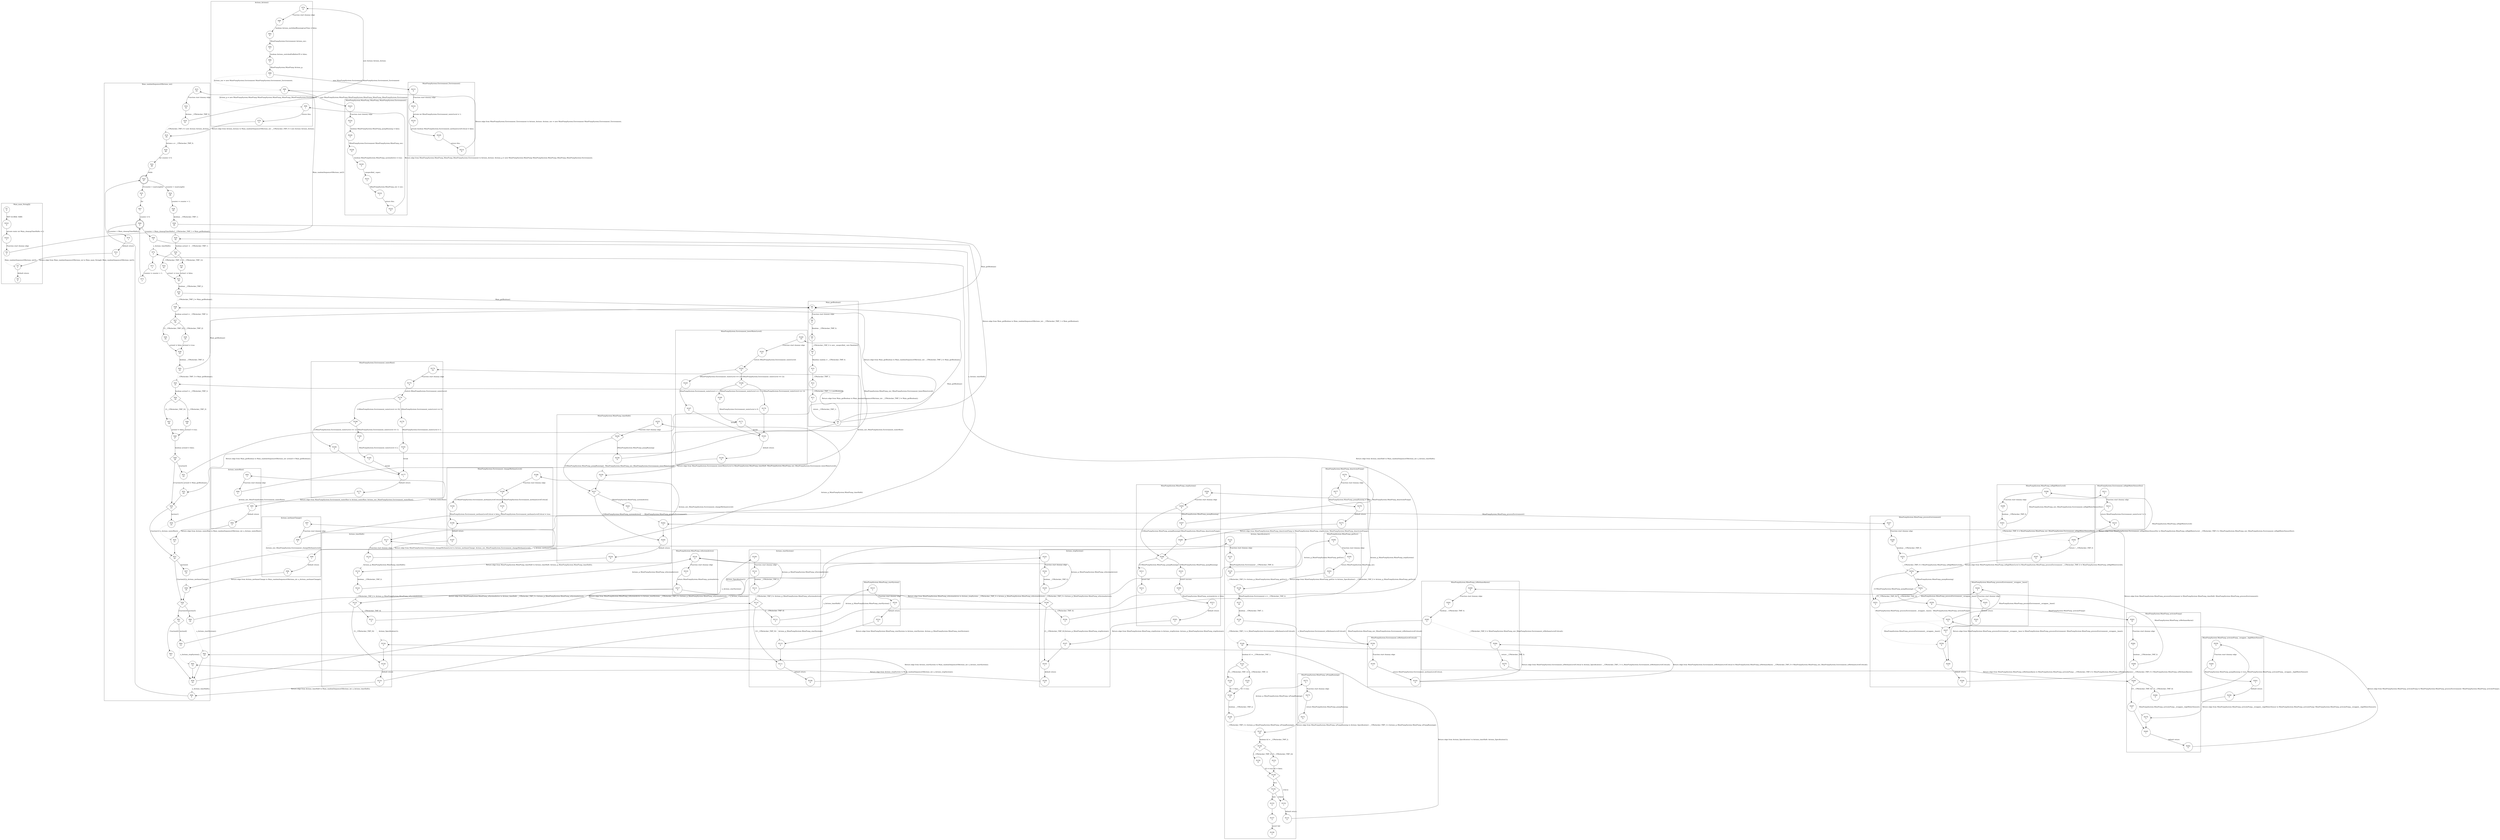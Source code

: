 digraph CFA {
1 [shape="circle" label="N1\n5"]
321 [shape="circle" label="N321\n4"]
322 [shape="circle" label="N322\n3"]
2 [shape="circle" label="N2\n2"]
15 [shape="circle" label="N15\n53"]
16 [shape="circle" label="N16\n52"]
18 [shape="circle" label="N18\n51"]
79 [shape="circle" label="N79\n8"]
80 [shape="circle" label="N80\n7"]
82 [shape="circle" label="N82\n6"]
84 [shape="circle" label="N84\n5"]
86 [shape="circle" label="N86\n4"]
88 [shape="circle" label="N88\n3"]
215 [shape="circle" label="N215\n4"]
216 [shape="circle" label="N216\n3"]
218 [shape="circle" label="N218\n2"]
220 [shape="circle" label="N220\n1"]
214 [shape="circle" label="N214\n0"]
89 [shape="circle" label="N89\n2"]
223 [shape="circle" label="N223\n7"]
224 [shape="circle" label="N224\n6"]
226 [shape="circle" label="N226\n5"]
228 [shape="circle" label="N228\n4"]
230 [shape="circle" label="N230\n3"]
231 [shape="circle" label="N231\n2"]
232 [shape="circle" label="N232\n1"]
222 [shape="circle" label="N222\n0"]
90 [shape="circle" label="N90\n1"]
78 [shape="circle" label="N78\n0"]
19 [shape="circle" label="N19\n50"]
20 [shape="circle" label="N20\n49"]
22 [shape="circle" label="N22\n48"]
23 [shape="doublecircle" label="N23\n47"]
24 [shape="circle" label="N24\n46"]
26 [shape="circle" label="N26\n45"]
28 [shape="circle" label="N28\n44"]
5 [shape="circle" label="N5\n7"]
6 [shape="circle" label="N6\n6"]
8 [shape="circle" label="N8\n5"]
9 [shape="circle" label="N9\n4"]
10 [shape="circle" label="N10\n3"]
12 [shape="circle" label="N12\n2"]
13 [shape="circle" label="N13\n1"]
4 [shape="circle" label="N4\n0"]
52 [shape="circle" label="N52\n24"]
50 [shape="diamond" label="N50\n23"]
54 [shape="circle" label="N54\n22"]
93 [shape="circle" label="N93\n3"]
94 [shape="circle" label="N94\n2"]
174 [shape="circle" label="N174\n10"]
175 [shape="circle" label="N175\n9"]
176 [shape="diamond" label="N176\n8"]
179 [shape="circle" label="N179\n7"]
181 [shape="circle" label="N181\n6"]
177 [shape="circle" label="N177\n1"]
173 [shape="circle" label="N173\n0"]
95 [shape="circle" label="N95\n1"]
92 [shape="circle" label="N92\n0"]
55 [shape="circle" label="N55\n21"]
53 [shape="diamond" label="N53\n20"]
57 [shape="circle" label="N57\n19"]
97 [shape="circle" label="N97\n3"]
98 [shape="circle" label="N98\n2"]
188 [shape="circle" label="N188\n5"]
189 [shape="diamond" label="N189\n4"]
191 [shape="circle" label="N191\n3"]
190 [shape="circle" label="N190\n1"]
187 [shape="circle" label="N187\n0"]
99 [shape="circle" label="N99\n1"]
96 [shape="circle" label="N96\n0"]
58 [shape="circle" label="N58\n18"]
56 [shape="diamond" label="N56\n17"]
60 [shape="circle" label="N60\n16"]
109 [shape="circle" label="N109\n7"]
110 [shape="circle" label="N110\n6"]
113 [shape="circle" label="N113\n5"]
318 [shape="circle" label="N318\n2"]
319 [shape="circle" label="N319\n1"]
317 [shape="circle" label="N317\n0"]
123 [shape="diamond" label="N123\n4"]
121 [shape="circle" label="N121\n3"]
132 [shape="circle" label="N132\n22"]
133 [shape="circle" label="N133\n21"]
135 [shape="circle" label="N135\n20"]
294 [shape="circle" label="N294\n2"]
295 [shape="circle" label="N295\n1"]
293 [shape="circle" label="N293\n0"]
136 [shape="circle" label="N136\n19"]
137 [shape="circle" label="N137\n18"]
139 [shape="circle" label="N139\n17"]
194 [shape="circle" label="N194\n2"]
195 [shape="circle" label="N195\n1"]
193 [shape="circle" label="N193\n0"]
284 [shape="circle" label="N284\n1"]
279 [shape="circle" label="N279\n0"]
269 [shape="diamond" label="N269\n5"]
266 [shape="circle" label="N266\n4"]
259 [shape="circle" label="N259\n3"]
260 [shape="circle" label="N260\n2"]
261 [shape="circle" label="N261\n1"]
258 [shape="circle" label="N258\n0"]
270 [shape="circle" label="N270\n3"]
265 [shape="circle" label="N265\n1"]
262 [shape="circle" label="N262\n0"]
255 [shape="circle" label="N255\n5"]
244 [shape="circle" label="N244\n2"]
245 [shape="circle" label="N245\n1"]
243 [shape="circle" label="N243\n0"]
257 [shape="circle" label="N257\n2"]
249 [shape="circle" label="N249\n1"]
246 [shape="circle" label="N246\n0"]
242 [shape="circle" label="N242\n2"]
240 [shape="circle" label="N240\n1"]
234 [shape="circle" label="N234\n0"]
119 [shape="circle" label="N119\n6"]
122 [shape="circle" label="N122\n5"]
256 [shape="circle" label="N256\n4"]
267 [shape="circle" label="N267\n2"]
140 [shape="circle" label="N140\n16"]
141 [shape="diamond" label="N141\n15"]
143 [shape="circle" label="N143\n14"]
142 [shape="circle" label="N142\n12"]
146 [shape="circle" label="N146\n11"]
272 [shape="circle" label="N272\n2"]
273 [shape="circle" label="N273\n1"]
271 [shape="circle" label="N271\n0"]
147 [shape="circle" label="N147\n10"]
148 [shape="diamond" label="N148\n9"]
150 [shape="circle" label="N150\n8"]
149 [shape="diamond" label="N149\n6"]
154 [shape="diamond" label="N154\n5"]
153 [shape="circle" label="N153\n4"]
157 [shape="circle" label="N157\n3"]
158 [shape="circle" label="N158\n2"]
152 [shape="circle" label="N152\n1"]
131 [shape="circle" label="N131\n0"]
124 [shape="circle" label="N124\n2"]
120 [shape="circle" label="N120\n1"]
116 [shape="circle" label="N116\n0"]
72 [shape="circle" label="N72\n4"]
71 [shape="circle" label="N71\n3"]
73 [shape="circle" label="N73\n2"]
68 [shape="doublecircle" label="N68\n6"]
69 [shape="circle" label="N69\n5"]
117 [shape="circle" label="N117\n8"]
118 [shape="circle" label="N118\n7"]
235 [shape="circle" label="N235\n8"]
236 [shape="diamond" label="N236\n7"]
238 [shape="circle" label="N238\n6"]
160 [shape="circle" label="N160\n10"]
161 [shape="circle" label="N161\n9"]
162 [shape="diamond" label="N162\n8"]
165 [shape="circle" label="N165\n7"]
167 [shape="circle" label="N167\n6"]
163 [shape="circle" label="N163\n1"]
159 [shape="circle" label="N159\n0"]
239 [shape="circle" label="N239\n5"]
237 [shape="diamond" label="N237\n4"]
241 [shape="circle" label="N241\n3"]
247 [shape="circle" label="N247\n11"]
248 [shape="circle" label="N248\n10"]
253 [shape="circle" label="N253\n9"]
298 [shape="circle" label="N298\n4"]
299 [shape="circle" label="N299\n3"]
301 [shape="circle" label="N301\n2"]
211 [shape="circle" label="N211\n2"]
212 [shape="circle" label="N212\n1"]
210 [shape="circle" label="N210\n0"]
302 [shape="circle" label="N302\n1"]
297 [shape="circle" label="N297\n0"]
254 [shape="diamond" label="N254\n8"]
252 [shape="diamond" label="N252\n7"]
250 [shape="circle" label="N250\n6"]
263 [shape="circle" label="N263\n8"]
264 [shape="circle" label="N264\n7"]
268 [shape="circle" label="N268\n6"]
280 [shape="circle" label="N280\n4"]
281 [shape="circle" label="N281\n3"]
283 [shape="circle" label="N283\n2"]
251 [shape="circle" label="N251\n3"]
166 [shape="diamond" label="N166\n5"]
169 [shape="circle" label="N169\n4"]
171 [shape="circle" label="N171\n3"]
170 [shape="circle" label="N170\n2"]
70 [shape="circle" label="N70\n1"]
14 [shape="circle" label="N14\n0"]
3 [shape="circle" label="N3\n1"]
0 [shape="circle" label="N0\n0"]
66 [shape="circle" label="N66\n9"]
151 [shape="circle" label="N151\n7"]
144 [shape="circle" label="N144\n13"]
106 [shape="diamond" label="N106\n4"]
104 [shape="circle" label="N104\n3"]
304 [shape="circle" label="N304\n10"]
305 [shape="diamond" label="N305\n9"]
307 [shape="circle" label="N307\n8"]
276 [shape="circle" label="N276\n3"]
277 [shape="circle" label="N277\n2"]
278 [shape="circle" label="N278\n1"]
275 [shape="circle" label="N275\n0"]
308 [shape="circle" label="N308\n7"]
306 [shape="diamond" label="N306\n6"]
310 [shape="circle" label="N310\n5"]
309 [shape="circle" label="N309\n4"]
313 [shape="circle" label="N313\n3"]
303 [shape="circle" label="N303\n2"]
107 [shape="circle" label="N107\n2"]
103 [shape="circle" label="N103\n1"]
100 [shape="circle" label="N100\n0"]
65 [shape="circle" label="N65\n12"]
59 [shape="circle" label="N59\n10"]
311 [shape="circle" label="N311\n1"]
312 [shape="circle" label="N312\n0"]
114 [shape="diamond" label="N114\n4"]
112 [shape="circle" label="N112\n3"]
315 [shape="circle" label="N315\n2"]
316 [shape="circle" label="N316\n1"]
314 [shape="circle" label="N314\n0"]
115 [shape="circle" label="N115\n2"]
111 [shape="circle" label="N111\n1"]
108 [shape="circle" label="N108\n0"]
62 [shape="circle" label="N62\n15"]
61 [shape="diamond" label="N61\n14"]
64 [shape="circle" label="N64\n13"]
101 [shape="circle" label="N101\n7"]
102 [shape="circle" label="N102\n6"]
105 [shape="circle" label="N105\n5"]
63 [shape="circle" label="N63\n11"]
192 [shape="circle" label="N192\n2"]
180 [shape="diamond" label="N180\n5"]
183 [shape="circle" label="N183\n4"]
185 [shape="circle" label="N185\n3"]
184 [shape="circle" label="N184\n2"]
43 [shape="circle" label="N43\n31"]
44 [shape="diamond" label="N44\n30"]
46 [shape="circle" label="N46\n29"]
45 [shape="circle" label="N45\n27"]
49 [shape="diamond" label="N49\n26"]
51 [shape="circle" label="N51\n25"]
47 [shape="circle" label="N47\n28"]
36 [shape="circle" label="N36\n37"]
37 [shape="diamond" label="N37\n36"]
39 [shape="circle" label="N39\n35"]
38 [shape="circle" label="N38\n33"]
42 [shape="circle" label="N42\n32"]
40 [shape="circle" label="N40\n34"]
29 [shape="circle" label="N29\n43"]
30 [shape="diamond" label="N30\n42"]
32 [shape="circle" label="N32\n41"]
31 [shape="circle" label="N31\n39"]
35 [shape="circle" label="N35\n38"]
33 [shape="circle" label="N33\n40"]
25 [shape="circle" label="N25\n8"]
67 [shape="circle" label="N67\n7"]
node [shape="circle"]
subgraph cluster_Actions_Actions {
label="Actions_Actions()"
79 -> 80 [label="Function start dummy edge"]
80 -> 82 [label=" boolean Actions_methAndRunningLastTime = false;"]
82 -> 84 [label=" MinePumpSystem.Environment Actions_env;"]
84 -> 86 [label=" boolean Actions_switchedOnBeforeTS = false;"]
86 -> 88 [label=" MinePumpSystem.MinePump Actions_p;"]
88 -> 89 [label="Actions_env = new MinePumpSystem.Environment MinePumpSystem.Environment_Environment;" style="dotted" arrowhead="empty"]
89 -> 90 [label="Actions_p = new MinePumpSystem.MinePump MinePumpSystem.MinePump_MinePump_MinePumpSystem.Environment;" style="dotted" arrowhead="empty"]
90 -> 78 [label="return this;"]}
subgraph cluster_Actions_Specification1 {
label="Actions_Specification1()"
132 -> 133 [label="Function start dummy edge"]
133 -> 135 [label="MinePumpSystem.Environment __CPAchecker_TMP_0;"]
135 -> 136 [label="__CPAchecker_TMP_0 = Actions_p_MinePumpSystem.MinePump_getEnv();" style="dotted" arrowhead="empty"]
136 -> 137 [label="MinePumpSystem.Environment e = __CPAchecker_TMP_0;"]
137 -> 139 [label="boolean __CPAchecker_TMP_1;"]
139 -> 140 [label="__CPAchecker_TMP_1 = e_MinePumpSystem.Environment_isMethaneLevelCritical();" style="dotted" arrowhead="empty"]
140 -> 141 [label="boolean b1 = __CPAchecker_TMP_1;"]
141 -> 144 [label="[!(__CPAchecker_TMP_1)]"]
141 -> 143 [label="[__CPAchecker_TMP_1]"]
143 -> 142 [label="b1 = true;"]
142 -> 146 [label="boolean __CPAchecker_TMP_2;"]
146 -> 147 [label="__CPAchecker_TMP_2 = Actions_p_MinePumpSystem.MinePump_isPumpRunning();" style="dotted" arrowhead="empty"]
147 -> 148 [label="boolean b2 = __CPAchecker_TMP_2;"]
148 -> 151 [label="[!(__CPAchecker_TMP_2)]"]
148 -> 150 [label="[__CPAchecker_TMP_2]"]
150 -> 149 [label="b2 = true;"]
149 -> 152 [label="[!(b1)]"]
149 -> 154 [label="[b1]"]
154 -> 152 [label="[!(b2)]"]
154 -> 153 [label="[b2]"]
153 -> 157 [label=""]
157 -> 158 [label="assert fail"]
152 -> 131 [label="default return"]
151 -> 149 [label="b2 = false;"]
144 -> 142 [label="b1 = false;"]}
subgraph cluster_Actions_getSystemState {
label="Actions_getSystemState()"
}
subgraph cluster_Actions_methaneChange {
label="Actions_methaneChange()"
97 -> 98 [label="Function start dummy edge"]
98 -> 99 [label="Actions_env_MinePumpSystem.Environment_changeMethaneLevel();" style="dotted" arrowhead="empty"]
99 -> 96 [label="default return"]}
subgraph cluster_Actions_startSystem {
label="Actions_startSystem()"
109 -> 110 [label="Function start dummy edge"]
110 -> 113 [label="boolean __CPAchecker_TMP_0;"]
113 -> 114 [label="__CPAchecker_TMP_0 = Actions_p_MinePumpSystem.MinePump_isSystemActive();" style="dotted" arrowhead="empty"]
114 -> 111 [label="[!(!__CPAchecker_TMP_0)]"]
114 -> 112 [label="[!__CPAchecker_TMP_0]"]
112 -> 115 [label="Actions_p_MinePumpSystem.MinePump_startSystem();" style="dotted" arrowhead="empty"]
115 -> 111 [label=""]
111 -> 108 [label="default return"]}
subgraph cluster_Actions_stopSystem {
label="Actions_stopSystem()"
106 -> 103 [label="[!(__CPAchecker_TMP_0)]"]
106 -> 104 [label="[__CPAchecker_TMP_0]"]
104 -> 107 [label="Actions_p_MinePumpSystem.MinePump_stopSystem();" style="dotted" arrowhead="empty"]
107 -> 103 [label=""]
103 -> 100 [label="default return"]
101 -> 102 [label="Function start dummy edge"]
102 -> 105 [label="boolean __CPAchecker_TMP_0;"]
105 -> 106 [label="__CPAchecker_TMP_0 = Actions_p_MinePumpSystem.MinePump_isSystemActive();" style="dotted" arrowhead="empty"]}
subgraph cluster_Actions_timeShift {
label="Actions_timeShift()"
123 -> 120 [label="[!(__CPAchecker_TMP_0)]"]
123 -> 121 [label="[__CPAchecker_TMP_0]"]
121 -> 124 [label="Actions_Specification1();" style="dotted" arrowhead="empty"]
119 -> 122 [label="boolean __CPAchecker_TMP_0;"]
122 -> 123 [label="__CPAchecker_TMP_0 = Actions_p_MinePumpSystem.MinePump_isSystemActive();" style="dotted" arrowhead="empty"]
124 -> 120 [label=""]
120 -> 116 [label="default return"]
117 -> 118 [label="Function start dummy edge"]
118 -> 119 [label="Actions_p_MinePumpSystem.MinePump_timeShift();" style="dotted" arrowhead="empty"]}
subgraph cluster_Actions_waterRise {
label="Actions_waterRise()"
93 -> 94 [label="Function start dummy edge"]
94 -> 95 [label="Actions_env_MinePumpSystem.Environment_waterRise();" style="dotted" arrowhead="empty"]
95 -> 92 [label="default return"]}
subgraph cluster_Main_Main {
label="Main_Main()"
}
subgraph cluster_Main_getBoolean {
label="Main_getBoolean()"
5 -> 6 [label="Function start dummy edge"]
6 -> 8 [label="Random __CPAchecker_TMP_0;"]
8 -> 9 [label="__CPAchecker_TMP_0 = new _unspecified_ new Random();"]
9 -> 10 [label="Random random = __CPAchecker_TMP_0;"]
10 -> 12 [label="__CPAchecker_TMP_1;"]
12 -> 13 [label="__CPAchecker_TMP_1 = nextBoolean();"]
13 -> 4 [label="return __CPAchecker_TMP_1;"]}
subgraph cluster_Main_main_String_array {
label="Main_main_String[]()"
1 -> 321 [label="INIT GLOBAL VARS"]
321 -> 322 [label="private static int Main_cleanupTimeShifts = 2;"]
322 -> 2 [label="Function start dummy edge"]
2 -> 3 [label="Main_randomSequenceOfActions_int(3);" style="dotted" arrowhead="empty"]
3 -> 0 [label="default return"]}
subgraph cluster_Main_randomSequenceOfActions_int {
label="Main_randomSequenceOfActions_int()"
15 -> 16 [label="Function start dummy edge"]
16 -> 18 [label="Actions __CPAchecker_TMP_0;"]
18 -> 19 [label="__CPAchecker_TMP_0 = new Actions Actions_Actions;" style="dotted" arrowhead="empty"]
19 -> 20 [label="Actions a = __CPAchecker_TMP_0;"]
20 -> 22 [label="int counter = 0;"]
22 -> 23 [label="while"]
23 -> 25 [label="[!(counter < maxLength)]"]
23 -> 24 [label="[counter < maxLength]"]
24 -> 26 [label="counter = counter + 1;"]
26 -> 28 [label="boolean __CPAchecker_TMP_1;"]
28 -> 29 [label="__CPAchecker_TMP_1 = Main_getBoolean();" style="dotted" arrowhead="empty"]
52 -> 50 [label=""]
50 -> 53 [label="[!(action1)]"]
50 -> 54 [label="[action1]"]
54 -> 55 [label="a_Actions_waterRise();" style="dotted" arrowhead="empty"]
55 -> 53 [label=""]
53 -> 56 [label="[!(action2)]"]
53 -> 57 [label="[action2]"]
57 -> 58 [label="a_Actions_methaneChange();" style="dotted" arrowhead="empty"]
58 -> 56 [label=""]
56 -> 61 [label="[!(action3)]"]
56 -> 60 [label="[action3]"]
60 -> 62 [label="a_Actions_startSystem();" style="dotted" arrowhead="empty"]
72 -> 71 [label=""]
71 -> 73 [label="counter = counter + 1;"]
73 -> 68 [label=""]
68 -> 70 [label="[!(counter < Main_cleanupTimeShifts)]"]
68 -> 69 [label="[counter < Main_cleanupTimeShifts]"]
69 -> 72 [label="a_Actions_timeShift();" style="dotted" arrowhead="empty"]
70 -> 14 [label="default return"]
66 -> 23 [label=""]
65 -> 59 [label=""]
59 -> 66 [label="a_Actions_timeShift();" style="dotted" arrowhead="empty"]
62 -> 59 [label=""]
61 -> 63 [label="[!(action4)]"]
61 -> 64 [label="[action4]"]
64 -> 65 [label="a_Actions_stopSystem();" style="dotted" arrowhead="empty"]
63 -> 59 [label=""]
43 -> 44 [label="boolean action3 = __CPAchecker_TMP_3;"]
44 -> 47 [label="[!(__CPAchecker_TMP_3)]"]
44 -> 46 [label="[__CPAchecker_TMP_3]"]
46 -> 45 [label="action3 = true;"]
45 -> 49 [label="boolean action4 = false;"]
49 -> 50 [label="[!(!action3)]"]
49 -> 51 [label="[!action3]"]
51 -> 52 [label="action4 = Main_getBoolean();" style="dotted" arrowhead="empty"]
47 -> 45 [label="action3 = false;"]
36 -> 37 [label="boolean action2 = __CPAchecker_TMP_2;"]
37 -> 40 [label="[!(__CPAchecker_TMP_2)]"]
37 -> 39 [label="[__CPAchecker_TMP_2]"]
39 -> 38 [label="action2 = true;"]
38 -> 42 [label="boolean __CPAchecker_TMP_3;"]
42 -> 43 [label="__CPAchecker_TMP_3 = Main_getBoolean();" style="dotted" arrowhead="empty"]
40 -> 38 [label="action2 = false;"]
29 -> 30 [label="boolean action1 = __CPAchecker_TMP_1;"]
30 -> 33 [label="[!(__CPAchecker_TMP_1)]"]
30 -> 32 [label="[__CPAchecker_TMP_1]"]
32 -> 31 [label="action1 = true;"]
31 -> 35 [label="boolean __CPAchecker_TMP_2;"]
35 -> 36 [label="__CPAchecker_TMP_2 = Main_getBoolean();" style="dotted" arrowhead="empty"]
33 -> 31 [label="action1 = false;"]
25 -> 67 [label="for"]
67 -> 68 [label="counter = 0;"]}
subgraph cluster_MinePumpSystem_Environment_Environment {
label="MinePumpSystem.Environment_Environment()"
215 -> 216 [label="Function start dummy edge"]
216 -> 218 [label="private int MinePumpSystem.Environment_waterLevel = 1;"]
218 -> 220 [label="private boolean MinePumpSystem.Environment_methaneLevelCritical = false;"]
220 -> 214 [label="return this;"]}
subgraph cluster_MinePumpSystem_Environment_changeMethaneLevel {
label="MinePumpSystem.Environment_changeMethaneLevel()"
188 -> 189 [label="Function start dummy edge"]
189 -> 192 [label="[!(!MinePumpSystem.Environment_methaneLevelCritical)]"]
189 -> 191 [label="[!MinePumpSystem.Environment_methaneLevelCritical]"]
191 -> 190 [label="MinePumpSystem.Environment_methaneLevelCritical = true;"]
190 -> 187 [label="default return"]
192 -> 190 [label="MinePumpSystem.Environment_methaneLevelCritical = false;"]}
subgraph cluster_MinePumpSystem_Environment_getWaterLevel {
label="MinePumpSystem.Environment_getWaterLevel()"
}
subgraph cluster_MinePumpSystem_Environment_isHighWaterSensorDry {
label="MinePumpSystem.Environment_isHighWaterSensorDry()"
211 -> 212 [label="Function start dummy edge"]
212 -> 210 [label="return MinePumpSystem.Environment_waterLevel != 2;"]}
subgraph cluster_MinePumpSystem_Environment_isLowWaterSensorDry {
label="MinePumpSystem.Environment_isLowWaterSensorDry()"
}
subgraph cluster_MinePumpSystem_Environment_isMethaneLevelCritical {
label="MinePumpSystem.Environment_isMethaneLevelCritical()"
194 -> 195 [label="Function start dummy edge"]
195 -> 193 [label="return MinePumpSystem.Environment_methaneLevelCritical;"]}
subgraph cluster_MinePumpSystem_Environment_lowerWaterLevel {
label="MinePumpSystem.Environment_lowerWaterLevel()"
160 -> 161 [label="Function start dummy edge"]
161 -> 162 [label="switch (MinePumpSystem.Environment_waterLevel)"]
162 -> 166 [label="[!(MinePumpSystem.Environment_waterLevel == 2)]"]
162 -> 165 [label="[MinePumpSystem.Environment_waterLevel == 2]"]
165 -> 167 [label="MinePumpSystem.Environment_waterLevel = 1;"]
167 -> 163 [label="break"]
163 -> 159 [label="default return"]
166 -> 170 [label="[!(MinePumpSystem.Environment_waterLevel == 1)]"]
166 -> 169 [label="[MinePumpSystem.Environment_waterLevel == 1]"]
169 -> 171 [label="MinePumpSystem.Environment_waterLevel = 0;"]
171 -> 163 [label="break"]
170 -> 163 [label=""]}
subgraph cluster_MinePumpSystem_Environment_toString {
label="MinePumpSystem.Environment_toString()"
}
subgraph cluster_MinePumpSystem_Environment_waterRise {
label="MinePumpSystem.Environment_waterRise()"
174 -> 175 [label="Function start dummy edge"]
175 -> 176 [label="switch (MinePumpSystem.Environment_waterLevel)"]
176 -> 180 [label="[!(MinePumpSystem.Environment_waterLevel == 0)]"]
176 -> 179 [label="[MinePumpSystem.Environment_waterLevel == 0]"]
179 -> 181 [label="MinePumpSystem.Environment_waterLevel = 1;"]
181 -> 177 [label="break"]
177 -> 173 [label="default return"]
180 -> 184 [label="[!(MinePumpSystem.Environment_waterLevel == 1)]"]
180 -> 183 [label="[MinePumpSystem.Environment_waterLevel == 1]"]
183 -> 185 [label="MinePumpSystem.Environment_waterLevel = 2;"]
185 -> 177 [label="break"]
184 -> 177 [label=""]}
subgraph cluster_MinePumpSystem_MinePump_MinePump_MinePumpSystem_Environment {
label="MinePumpSystem.MinePump_MinePump_MinePumpSystem.Environment()"
223 -> 224 [label="Function start dummy edge"]
224 -> 226 [label=" boolean MinePumpSystem.MinePump_pumpRunning = false;"]
226 -> 228 [label=" MinePumpSystem.Environment MinePumpSystem.MinePump_env;"]
228 -> 230 [label=" boolean MinePumpSystem.MinePump_systemActive = true;"]
230 -> 231 [label="_unspecified_ super;"]
231 -> 232 [label="MinePumpSystem.MinePump_env = env;"]
232 -> 222 [label="return this;"]}
subgraph cluster_MinePumpSystem_MinePump_activatePump {
label="MinePumpSystem.MinePump_activatePump()"
269 -> 267 [label="[!(!__CPAchecker_TMP_0)]"]
269 -> 266 [label="[!__CPAchecker_TMP_0]"]
266 -> 270 [label="MinePumpSystem.MinePump_activatePump__wrappee__highWaterSensor();" style="dotted" arrowhead="empty"]
270 -> 265 [label=""]
265 -> 262 [label="default return"]
267 -> 265 [label=""]
263 -> 264 [label="Function start dummy edge"]
264 -> 268 [label="boolean __CPAchecker_TMP_0;"]
268 -> 269 [label="__CPAchecker_TMP_0 = MinePumpSystem.MinePump_isMethaneAlarm();" style="dotted" arrowhead="empty"]}
subgraph cluster_MinePumpSystem_MinePump_activatePump__wrappee__highWaterSensor {
label="MinePumpSystem.MinePump_activatePump__wrappee__highWaterSensor()"
259 -> 260 [label="Function start dummy edge"]
260 -> 261 [label="MinePumpSystem.MinePump_pumpRunning = true;"]
261 -> 258 [label="default return"]}
subgraph cluster_MinePumpSystem_MinePump_deactivatePump {
label="MinePumpSystem.MinePump_deactivatePump()"
276 -> 277 [label="Function start dummy edge"]
277 -> 278 [label="MinePumpSystem.MinePump_pumpRunning = false;"]
278 -> 275 [label="default return"]}
subgraph cluster_MinePumpSystem_MinePump_getEnv {
label="MinePumpSystem.MinePump_getEnv()"
294 -> 295 [label="Function start dummy edge"]
295 -> 293 [label="return MinePumpSystem.MinePump_env;"]}
subgraph cluster_MinePumpSystem_MinePump_isHighWaterLevel {
label="MinePumpSystem.MinePump_isHighWaterLevel()"
298 -> 299 [label="Function start dummy edge"]
299 -> 301 [label="boolean __CPAchecker_TMP_0;"]
301 -> 302 [label="__CPAchecker_TMP_0 = MinePumpSystem.MinePump_env_MinePumpSystem.Environment_isHighWaterSensorDry();" style="dotted" arrowhead="empty"]
302 -> 297 [label="return !__CPAchecker_TMP_0;"]}
subgraph cluster_MinePumpSystem_MinePump_isMethaneAlarm {
label="MinePumpSystem.MinePump_isMethaneAlarm()"
284 -> 279 [label="return __CPAchecker_TMP_0;"]
280 -> 281 [label="Function start dummy edge"]
281 -> 283 [label="boolean __CPAchecker_TMP_0;"]
283 -> 284 [label="__CPAchecker_TMP_0 = MinePumpSystem.MinePump_env_MinePumpSystem.Environment_isMethaneLevelCritical();" style="dotted" arrowhead="empty"]}
subgraph cluster_MinePumpSystem_MinePump_isPumpRunning {
label="MinePumpSystem.MinePump_isPumpRunning()"
272 -> 273 [label="Function start dummy edge"]
273 -> 271 [label="return MinePumpSystem.MinePump_pumpRunning;"]}
subgraph cluster_MinePumpSystem_MinePump_isSystemActive {
label="MinePumpSystem.MinePump_isSystemActive()"
318 -> 319 [label="Function start dummy edge"]
319 -> 317 [label="return MinePumpSystem.MinePump_systemActive;"]}
subgraph cluster_MinePumpSystem_MinePump_processEnvironment {
label="MinePumpSystem.MinePump_processEnvironment()"
255 -> 256 [label="MinePumpSystem.MinePump_processEnvironment__wrappee__base();" style="dotted" arrowhead="empty"]
257 -> 249 [label=""]
249 -> 246 [label="default return"]
256 -> 249 [label=""]
247 -> 248 [label="Function start dummy edge"]
248 -> 253 [label="boolean __CPAchecker_TMP_0;"]
253 -> 254 [label="__CPAchecker_TMP_0 = MinePumpSystem.MinePump_isHighWaterLevel();" style="dotted" arrowhead="empty"]
254 -> 251 [label="[!(!MinePumpSystem.MinePump_pumpRunning)]"]
254 -> 252 [label="[!MinePumpSystem.MinePump_pumpRunning]"]
252 -> 251 [label="[!(__CPAchecker_TMP_0)]"]
252 -> 250 [label="[__CPAchecker_TMP_0]"]
250 -> 255 [label="MinePumpSystem.MinePump_activatePump();" style="dotted" arrowhead="empty"]
251 -> 257 [label="MinePumpSystem.MinePump_processEnvironment__wrappee__base();" style="dotted" arrowhead="empty"]}
subgraph cluster_MinePumpSystem_MinePump_processEnvironment__wrappee__base {
label="MinePumpSystem.MinePump_processEnvironment__wrappee__base()"
244 -> 245 [label="Function start dummy edge"]
245 -> 243 [label="default return"]}
subgraph cluster_MinePumpSystem_MinePump_startSystem {
label="MinePumpSystem.MinePump_startSystem()"
315 -> 316 [label="Function start dummy edge"]
316 -> 314 [label="default return"]}
subgraph cluster_MinePumpSystem_MinePump_stopSystem {
label="MinePumpSystem.MinePump_stopSystem()"
304 -> 305 [label="Function start dummy edge"]
305 -> 306 [label="[!(MinePumpSystem.MinePump_pumpRunning)]"]
305 -> 307 [label="[MinePumpSystem.MinePump_pumpRunning]"]
307 -> 308 [label="MinePumpSystem.MinePump_deactivatePump();" style="dotted" arrowhead="empty"]
308 -> 306 [label=""]
306 -> 311 [label="[!(!MinePumpSystem.MinePump_pumpRunning)]"]
306 -> 310 [label="[!MinePumpSystem.MinePump_pumpRunning]"]
310 -> 309 [label="assert success"]
309 -> 313 [label="MinePumpSystem.MinePump_systemActive = false;"]
313 -> 303 [label="default return"]
311 -> 312 [label="assert fail"]}
subgraph cluster_MinePumpSystem_MinePump_timeShift {
label="MinePumpSystem.MinePump_timeShift()"
242 -> 240 [label=""]
240 -> 234 [label="default return"]
235 -> 236 [label="Function start dummy edge"]
236 -> 237 [label="[!(MinePumpSystem.MinePump_pumpRunning)]"]
236 -> 238 [label="[MinePumpSystem.MinePump_pumpRunning]"]
238 -> 239 [label="MinePumpSystem.MinePump_env_MinePumpSystem.Environment_lowerWaterLevel();" style="dotted" arrowhead="empty"]
239 -> 237 [label=""]
237 -> 240 [label="[!(MinePumpSystem.MinePump_systemActive)]"]
237 -> 241 [label="[MinePumpSystem.MinePump_systemActive]"]
241 -> 242 [label="MinePumpSystem.MinePump_processEnvironment();" style="dotted" arrowhead="empty"]}
subgraph cluster_MinePumpSystem_MinePump_toString {
label="MinePumpSystem.MinePump_toString()"
}
2 -> 15 [label="Main_randomSequenceOfActions_int(3)"]
18 -> 79 [label="new Actions Actions_Actions"]
88 -> 215 [label="new MinePumpSystem.Environment MinePumpSystem.Environment_Environment"]
214 -> 89 [label="Return edge from MinePumpSystem.Environment_Environment to Actions_Actions: Actions_env = new MinePumpSystem.Environment MinePumpSystem.Environment_Environment;"]
89 -> 223 [label="new MinePumpSystem.MinePump MinePumpSystem.MinePump_MinePump_MinePumpSystem.Environment"]
222 -> 90 [label="Return edge from MinePumpSystem.MinePump_MinePump_MinePumpSystem.Environment to Actions_Actions: Actions_p = new MinePumpSystem.MinePump MinePumpSystem.MinePump_MinePump_MinePumpSystem.Environment;"]
78 -> 19 [label="Return edge from Actions_Actions to Main_randomSequenceOfActions_int: __CPAchecker_TMP_0 = new Actions Actions_Actions;"]
28 -> 5 [label="Main_getBoolean()"]
4 -> 29 [label="Return edge from Main_getBoolean to Main_randomSequenceOfActions_int: __CPAchecker_TMP_1 = Main_getBoolean();"]
4 -> 36 [label="Return edge from Main_getBoolean to Main_randomSequenceOfActions_int: __CPAchecker_TMP_2 = Main_getBoolean();"]
4 -> 43 [label="Return edge from Main_getBoolean to Main_randomSequenceOfActions_int: __CPAchecker_TMP_3 = Main_getBoolean();"]
4 -> 52 [label="Return edge from Main_getBoolean to Main_randomSequenceOfActions_int: action4 = Main_getBoolean();"]
54 -> 93 [label="a_Actions_waterRise()"]
94 -> 174 [label="Actions_env_MinePumpSystem.Environment_waterRise()"]
173 -> 95 [label="Return edge from MinePumpSystem.Environment_waterRise to Actions_waterRise: Actions_env_MinePumpSystem.Environment_waterRise();"]
92 -> 55 [label="Return edge from Actions_waterRise to Main_randomSequenceOfActions_int: a_Actions_waterRise();"]
57 -> 97 [label="a_Actions_methaneChange()"]
98 -> 188 [label="Actions_env_MinePumpSystem.Environment_changeMethaneLevel()"]
187 -> 99 [label="Return edge from MinePumpSystem.Environment_changeMethaneLevel to Actions_methaneChange: Actions_env_MinePumpSystem.Environment_changeMethaneLevel();"]
96 -> 58 [label="Return edge from Actions_methaneChange to Main_randomSequenceOfActions_int: a_Actions_methaneChange();"]
60 -> 109 [label="a_Actions_startSystem()"]
113 -> 318 [label="Actions_p_MinePumpSystem.MinePump_isSystemActive()"]
317 -> 114 [label="Return edge from MinePumpSystem.MinePump_isSystemActive to Actions_startSystem: __CPAchecker_TMP_0 = Actions_p_MinePumpSystem.MinePump_isSystemActive();"]
317 -> 106 [label="Return edge from MinePumpSystem.MinePump_isSystemActive to Actions_stopSystem: __CPAchecker_TMP_0 = Actions_p_MinePumpSystem.MinePump_isSystemActive();"]
317 -> 123 [label="Return edge from MinePumpSystem.MinePump_isSystemActive to Actions_timeShift: __CPAchecker_TMP_0 = Actions_p_MinePumpSystem.MinePump_isSystemActive();"]
121 -> 132 [label="Actions_Specification1()"]
135 -> 294 [label="Actions_p_MinePumpSystem.MinePump_getEnv()"]
293 -> 136 [label="Return edge from MinePumpSystem.MinePump_getEnv to Actions_Specification1: __CPAchecker_TMP_0 = Actions_p_MinePumpSystem.MinePump_getEnv();"]
139 -> 194 [label="e_MinePumpSystem.Environment_isMethaneLevelCritical()"]
193 -> 140 [label="Return edge from MinePumpSystem.Environment_isMethaneLevelCritical to Actions_Specification1: __CPAchecker_TMP_1 = e_MinePumpSystem.Environment_isMethaneLevelCritical();"]
193 -> 284 [label="Return edge from MinePumpSystem.Environment_isMethaneLevelCritical to MinePumpSystem.MinePump_isMethaneAlarm: __CPAchecker_TMP_0 = MinePumpSystem.MinePump_env_MinePumpSystem.Environment_isMethaneLevelCritical();"]
279 -> 269 [label="Return edge from MinePumpSystem.MinePump_isMethaneAlarm to MinePumpSystem.MinePump_activatePump: __CPAchecker_TMP_0 = MinePumpSystem.MinePump_isMethaneAlarm();"]
266 -> 259 [label="MinePumpSystem.MinePump_activatePump__wrappee__highWaterSensor()"]
258 -> 270 [label="Return edge from MinePumpSystem.MinePump_activatePump__wrappee__highWaterSensor to MinePumpSystem.MinePump_activatePump: MinePumpSystem.MinePump_activatePump__wrappee__highWaterSensor();"]
262 -> 255 [label="Return edge from MinePumpSystem.MinePump_activatePump to MinePumpSystem.MinePump_processEnvironment: MinePumpSystem.MinePump_activatePump();"]
255 -> 244 [label="MinePumpSystem.MinePump_processEnvironment__wrappee__base()"]
243 -> 256 [label="Return edge from MinePumpSystem.MinePump_processEnvironment__wrappee__base to MinePumpSystem.MinePump_processEnvironment: MinePumpSystem.MinePump_processEnvironment__wrappee__base();"]
243 -> 257 [label="Return edge from MinePumpSystem.MinePump_processEnvironment__wrappee__base to MinePumpSystem.MinePump_processEnvironment: MinePumpSystem.MinePump_processEnvironment__wrappee__base();"]
246 -> 242 [label="Return edge from MinePumpSystem.MinePump_processEnvironment to MinePumpSystem.MinePump_timeShift: MinePumpSystem.MinePump_processEnvironment();"]
234 -> 119 [label="Return edge from MinePumpSystem.MinePump_timeShift to Actions_timeShift: Actions_p_MinePumpSystem.MinePump_timeShift();"]
122 -> 318 [label="Actions_p_MinePumpSystem.MinePump_isSystemActive()"]
146 -> 272 [label="Actions_p_MinePumpSystem.MinePump_isPumpRunning()"]
271 -> 147 [label="Return edge from MinePumpSystem.MinePump_isPumpRunning to Actions_Specification1: __CPAchecker_TMP_2 = Actions_p_MinePumpSystem.MinePump_isPumpRunning();"]
131 -> 124 [label="Return edge from Actions_Specification1 to Actions_timeShift: Actions_Specification1();"]
116 -> 66 [label="Return edge from Actions_timeShift to Main_randomSequenceOfActions_int: a_Actions_timeShift();"]
116 -> 72 [label="Return edge from Actions_timeShift to Main_randomSequenceOfActions_int: a_Actions_timeShift();"]
69 -> 117 [label="a_Actions_timeShift()"]
118 -> 235 [label="Actions_p_MinePumpSystem.MinePump_timeShift()"]
238 -> 160 [label="MinePumpSystem.MinePump_env_MinePumpSystem.Environment_lowerWaterLevel()"]
159 -> 239 [label="Return edge from MinePumpSystem.Environment_lowerWaterLevel to MinePumpSystem.MinePump_timeShift: MinePumpSystem.MinePump_env_MinePumpSystem.Environment_lowerWaterLevel();"]
241 -> 247 [label="MinePumpSystem.MinePump_processEnvironment()"]
253 -> 298 [label="MinePumpSystem.MinePump_isHighWaterLevel()"]
301 -> 211 [label="MinePumpSystem.MinePump_env_MinePumpSystem.Environment_isHighWaterSensorDry()"]
210 -> 302 [label="Return edge from MinePumpSystem.Environment_isHighWaterSensorDry to MinePumpSystem.MinePump_isHighWaterLevel: __CPAchecker_TMP_0 = MinePumpSystem.MinePump_env_MinePumpSystem.Environment_isHighWaterSensorDry();"]
297 -> 254 [label="Return edge from MinePumpSystem.MinePump_isHighWaterLevel to MinePumpSystem.MinePump_processEnvironment: __CPAchecker_TMP_0 = MinePumpSystem.MinePump_isHighWaterLevel();"]
250 -> 263 [label="MinePumpSystem.MinePump_activatePump()"]
268 -> 280 [label="MinePumpSystem.MinePump_isMethaneAlarm()"]
283 -> 194 [label="MinePumpSystem.MinePump_env_MinePumpSystem.Environment_isMethaneLevelCritical()"]
251 -> 244 [label="MinePumpSystem.MinePump_processEnvironment__wrappee__base()"]
14 -> 3 [label="Return edge from Main_randomSequenceOfActions_int to Main_main_String[]: Main_randomSequenceOfActions_int(3);"]
104 -> 304 [label="Actions_p_MinePumpSystem.MinePump_stopSystem()"]
307 -> 276 [label="MinePumpSystem.MinePump_deactivatePump()"]
275 -> 308 [label="Return edge from MinePumpSystem.MinePump_deactivatePump to MinePumpSystem.MinePump_stopSystem: MinePumpSystem.MinePump_deactivatePump();"]
303 -> 107 [label="Return edge from MinePumpSystem.MinePump_stopSystem to Actions_stopSystem: Actions_p_MinePumpSystem.MinePump_stopSystem();"]
100 -> 65 [label="Return edge from Actions_stopSystem to Main_randomSequenceOfActions_int: a_Actions_stopSystem();"]
59 -> 117 [label="a_Actions_timeShift()"]
112 -> 315 [label="Actions_p_MinePumpSystem.MinePump_startSystem()"]
314 -> 115 [label="Return edge from MinePumpSystem.MinePump_startSystem to Actions_startSystem: Actions_p_MinePumpSystem.MinePump_startSystem();"]
108 -> 62 [label="Return edge from Actions_startSystem to Main_randomSequenceOfActions_int: a_Actions_startSystem();"]
64 -> 101 [label="a_Actions_stopSystem()"]
105 -> 318 [label="Actions_p_MinePumpSystem.MinePump_isSystemActive()"]
51 -> 5 [label="Main_getBoolean()"]
42 -> 5 [label="Main_getBoolean()"]
35 -> 5 [label="Main_getBoolean()"]}